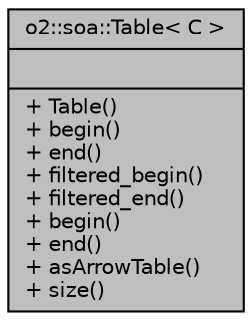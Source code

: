 digraph "o2::soa::Table&lt; C &gt;"
{
 // INTERACTIVE_SVG=YES
  bgcolor="transparent";
  edge [fontname="Helvetica",fontsize="10",labelfontname="Helvetica",labelfontsize="10"];
  node [fontname="Helvetica",fontsize="10",shape=record];
  Node1 [label="{o2::soa::Table\< C \>\n||+ Table()\l+ begin()\l+ end()\l+ filtered_begin()\l+ filtered_end()\l+ begin()\l+ end()\l+ asArrowTable()\l+ size()\l}",height=0.2,width=0.4,color="black", fillcolor="grey75", style="filled", fontcolor="black"];
}
